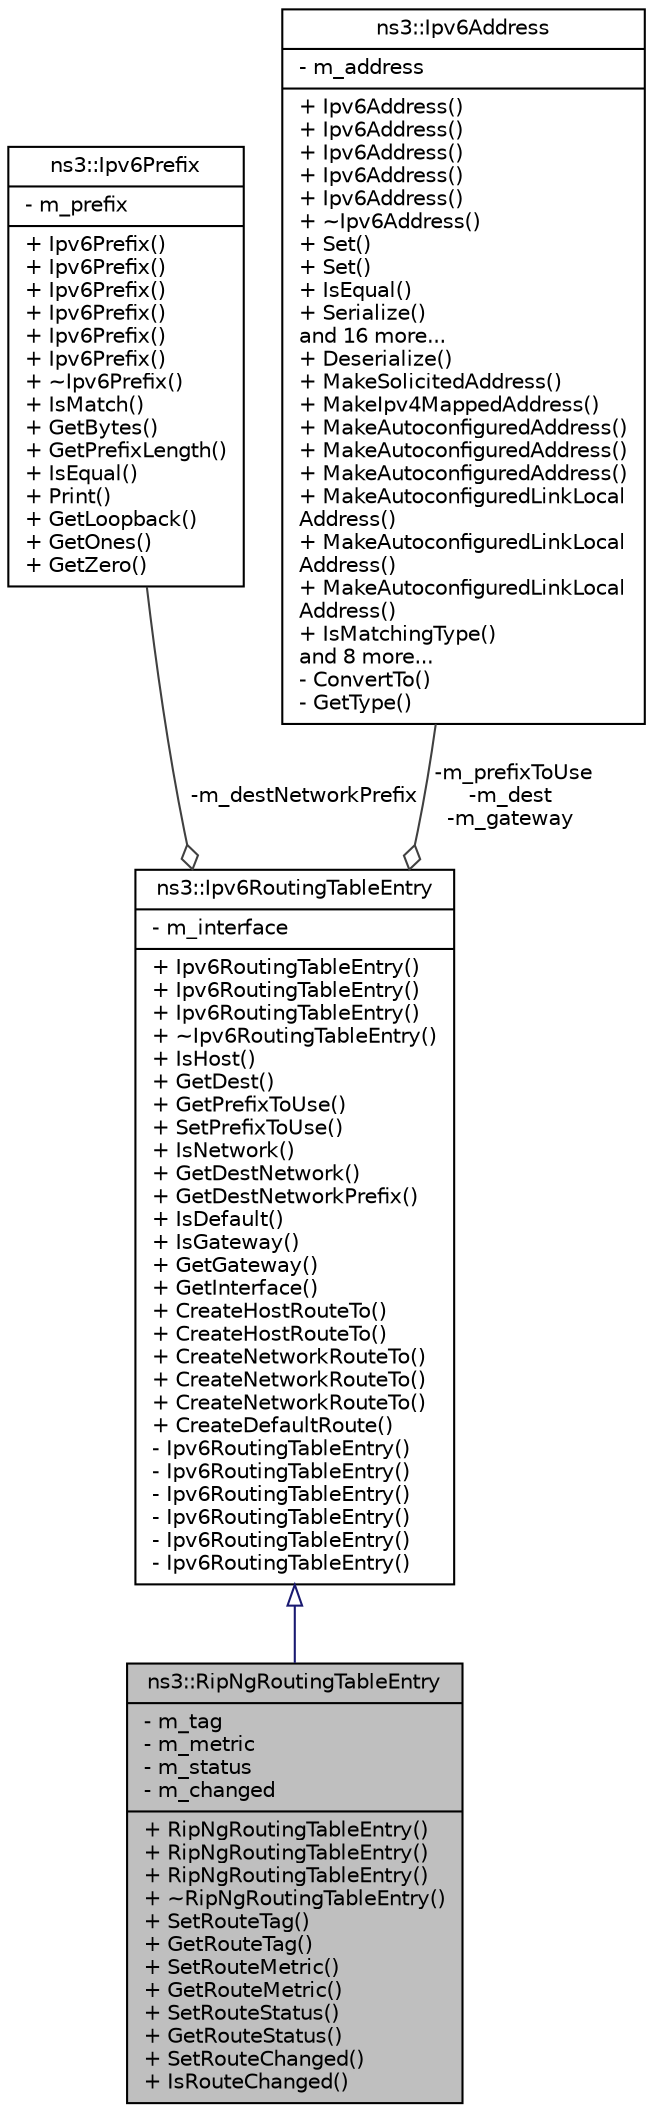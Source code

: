 digraph "ns3::RipNgRoutingTableEntry"
{
  edge [fontname="Helvetica",fontsize="10",labelfontname="Helvetica",labelfontsize="10"];
  node [fontname="Helvetica",fontsize="10",shape=record];
  Node1 [label="{ns3::RipNgRoutingTableEntry\n|- m_tag\l- m_metric\l- m_status\l- m_changed\l|+ RipNgRoutingTableEntry()\l+ RipNgRoutingTableEntry()\l+ RipNgRoutingTableEntry()\l+ ~RipNgRoutingTableEntry()\l+ SetRouteTag()\l+ GetRouteTag()\l+ SetRouteMetric()\l+ GetRouteMetric()\l+ SetRouteStatus()\l+ GetRouteStatus()\l+ SetRouteChanged()\l+ IsRouteChanged()\l}",height=0.2,width=0.4,color="black", fillcolor="grey75", style="filled", fontcolor="black"];
  Node2 -> Node1 [dir="back",color="midnightblue",fontsize="10",style="solid",arrowtail="onormal"];
  Node2 [label="{ns3::Ipv6RoutingTableEntry\n|- m_interface\l|+ Ipv6RoutingTableEntry()\l+ Ipv6RoutingTableEntry()\l+ Ipv6RoutingTableEntry()\l+ ~Ipv6RoutingTableEntry()\l+ IsHost()\l+ GetDest()\l+ GetPrefixToUse()\l+ SetPrefixToUse()\l+ IsNetwork()\l+ GetDestNetwork()\l+ GetDestNetworkPrefix()\l+ IsDefault()\l+ IsGateway()\l+ GetGateway()\l+ GetInterface()\l+ CreateHostRouteTo()\l+ CreateHostRouteTo()\l+ CreateNetworkRouteTo()\l+ CreateNetworkRouteTo()\l+ CreateNetworkRouteTo()\l+ CreateDefaultRoute()\l- Ipv6RoutingTableEntry()\l- Ipv6RoutingTableEntry()\l- Ipv6RoutingTableEntry()\l- Ipv6RoutingTableEntry()\l- Ipv6RoutingTableEntry()\l- Ipv6RoutingTableEntry()\l}",height=0.2,width=0.4,color="black", fillcolor="white", style="filled",URL="$d8/d6d/classns3_1_1Ipv6RoutingTableEntry.html",tooltip="A record of an IPv6 route. "];
  Node3 -> Node2 [color="grey25",fontsize="10",style="solid",label=" -m_destNetworkPrefix" ,arrowhead="odiamond"];
  Node3 [label="{ns3::Ipv6Prefix\n|- m_prefix\l|+ Ipv6Prefix()\l+ Ipv6Prefix()\l+ Ipv6Prefix()\l+ Ipv6Prefix()\l+ Ipv6Prefix()\l+ Ipv6Prefix()\l+ ~Ipv6Prefix()\l+ IsMatch()\l+ GetBytes()\l+ GetPrefixLength()\l+ IsEqual()\l+ Print()\l+ GetLoopback()\l+ GetOnes()\l+ GetZero()\l}",height=0.2,width=0.4,color="black", fillcolor="white", style="filled",URL="$dd/d0a/classns3_1_1Ipv6Prefix.html",tooltip="Describes an IPv6 prefix. It is just a bitmask like Ipv4Mask. "];
  Node4 -> Node2 [color="grey25",fontsize="10",style="solid",label=" -m_prefixToUse\n-m_dest\n-m_gateway" ,arrowhead="odiamond"];
  Node4 [label="{ns3::Ipv6Address\n|- m_address\l|+ Ipv6Address()\l+ Ipv6Address()\l+ Ipv6Address()\l+ Ipv6Address()\l+ Ipv6Address()\l+ ~Ipv6Address()\l+ Set()\l+ Set()\l+ IsEqual()\l+ Serialize()\land 16 more...\l+ Deserialize()\l+ MakeSolicitedAddress()\l+ MakeIpv4MappedAddress()\l+ MakeAutoconfiguredAddress()\l+ MakeAutoconfiguredAddress()\l+ MakeAutoconfiguredAddress()\l+ MakeAutoconfiguredLinkLocal\lAddress()\l+ MakeAutoconfiguredLinkLocal\lAddress()\l+ MakeAutoconfiguredLinkLocal\lAddress()\l+ IsMatchingType()\land 8 more...\l- ConvertTo()\l- GetType()\l}",height=0.2,width=0.4,color="black", fillcolor="white", style="filled",URL="$d5/de6/classns3_1_1Ipv6Address.html",tooltip="Describes an IPv6 address. "];
}
